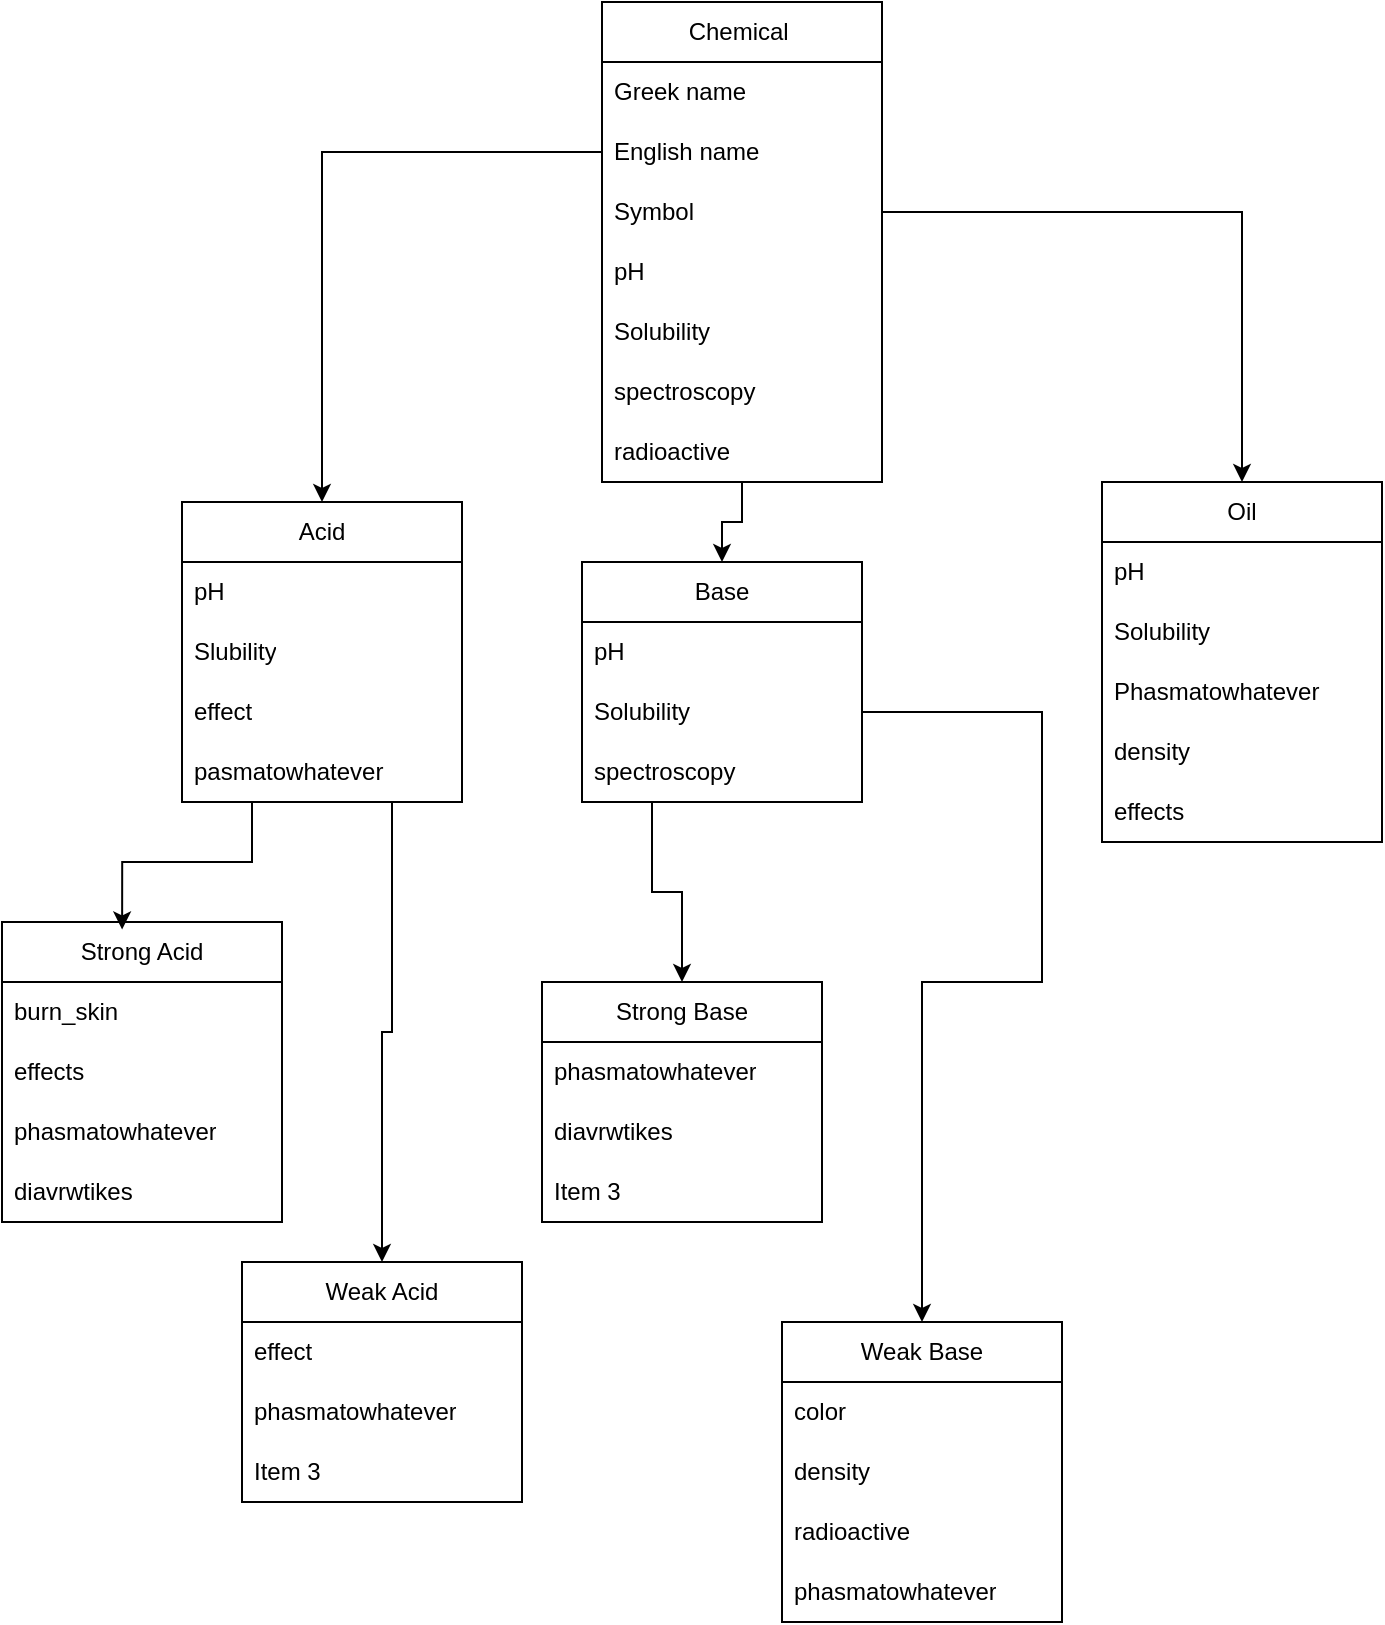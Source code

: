 <mxfile version="22.1.2" type="github">
  <diagram name="Page-1" id="1Xep-3-YJzr5OUCmJXYG">
    <mxGraphModel dx="1372" dy="794" grid="1" gridSize="10" guides="1" tooltips="1" connect="1" arrows="1" fold="1" page="1" pageScale="1" pageWidth="850" pageHeight="1100" math="0" shadow="0">
      <root>
        <mxCell id="0" />
        <mxCell id="1" parent="0" />
        <mxCell id="b9u8xdNSj8sFhPqAgUxY-52" style="edgeStyle=orthogonalEdgeStyle;rounded=0;orthogonalLoop=1;jettySize=auto;html=1;exitX=0.5;exitY=1;exitDx=0;exitDy=0;entryX=0.5;entryY=0;entryDx=0;entryDy=0;" edge="1" parent="1" source="b9u8xdNSj8sFhPqAgUxY-1" target="b9u8xdNSj8sFhPqAgUxY-9">
          <mxGeometry relative="1" as="geometry" />
        </mxCell>
        <mxCell id="b9u8xdNSj8sFhPqAgUxY-1" value="Chemical&lt;span style=&quot;white-space: pre;&quot;&gt;&#x9;&lt;/span&gt;" style="swimlane;fontStyle=0;childLayout=stackLayout;horizontal=1;startSize=30;horizontalStack=0;resizeParent=1;resizeParentMax=0;resizeLast=0;collapsible=1;marginBottom=0;whiteSpace=wrap;html=1;" vertex="1" parent="1">
          <mxGeometry x="310" y="30" width="140" height="240" as="geometry">
            <mxRectangle x="310" y="30" width="110" height="30" as="alternateBounds" />
          </mxGeometry>
        </mxCell>
        <mxCell id="b9u8xdNSj8sFhPqAgUxY-2" value="Greek name" style="text;strokeColor=none;fillColor=none;align=left;verticalAlign=middle;spacingLeft=4;spacingRight=4;overflow=hidden;points=[[0,0.5],[1,0.5]];portConstraint=eastwest;rotatable=0;whiteSpace=wrap;html=1;" vertex="1" parent="b9u8xdNSj8sFhPqAgUxY-1">
          <mxGeometry y="30" width="140" height="30" as="geometry" />
        </mxCell>
        <mxCell id="b9u8xdNSj8sFhPqAgUxY-3" value="English name" style="text;strokeColor=none;fillColor=none;align=left;verticalAlign=middle;spacingLeft=4;spacingRight=4;overflow=hidden;points=[[0,0.5],[1,0.5]];portConstraint=eastwest;rotatable=0;whiteSpace=wrap;html=1;" vertex="1" parent="b9u8xdNSj8sFhPqAgUxY-1">
          <mxGeometry y="60" width="140" height="30" as="geometry" />
        </mxCell>
        <mxCell id="b9u8xdNSj8sFhPqAgUxY-4" value="Symbol" style="text;strokeColor=none;fillColor=none;align=left;verticalAlign=middle;spacingLeft=4;spacingRight=4;overflow=hidden;points=[[0,0.5],[1,0.5]];portConstraint=eastwest;rotatable=0;whiteSpace=wrap;html=1;" vertex="1" parent="b9u8xdNSj8sFhPqAgUxY-1">
          <mxGeometry y="90" width="140" height="30" as="geometry" />
        </mxCell>
        <mxCell id="b9u8xdNSj8sFhPqAgUxY-41" value="pH" style="text;strokeColor=none;fillColor=none;align=left;verticalAlign=middle;spacingLeft=4;spacingRight=4;overflow=hidden;points=[[0,0.5],[1,0.5]];portConstraint=eastwest;rotatable=0;whiteSpace=wrap;html=1;" vertex="1" parent="b9u8xdNSj8sFhPqAgUxY-1">
          <mxGeometry y="120" width="140" height="30" as="geometry" />
        </mxCell>
        <mxCell id="b9u8xdNSj8sFhPqAgUxY-42" value="Solubility" style="text;strokeColor=none;fillColor=none;align=left;verticalAlign=middle;spacingLeft=4;spacingRight=4;overflow=hidden;points=[[0,0.5],[1,0.5]];portConstraint=eastwest;rotatable=0;whiteSpace=wrap;html=1;" vertex="1" parent="b9u8xdNSj8sFhPqAgUxY-1">
          <mxGeometry y="150" width="140" height="30" as="geometry" />
        </mxCell>
        <mxCell id="b9u8xdNSj8sFhPqAgUxY-67" value="spectroscopy" style="text;strokeColor=none;fillColor=none;align=left;verticalAlign=middle;spacingLeft=4;spacingRight=4;overflow=hidden;points=[[0,0.5],[1,0.5]];portConstraint=eastwest;rotatable=0;whiteSpace=wrap;html=1;" vertex="1" parent="b9u8xdNSj8sFhPqAgUxY-1">
          <mxGeometry y="180" width="140" height="30" as="geometry" />
        </mxCell>
        <mxCell id="b9u8xdNSj8sFhPqAgUxY-68" value="radioactive" style="text;strokeColor=none;fillColor=none;align=left;verticalAlign=middle;spacingLeft=4;spacingRight=4;overflow=hidden;points=[[0,0.5],[1,0.5]];portConstraint=eastwest;rotatable=0;whiteSpace=wrap;html=1;" vertex="1" parent="b9u8xdNSj8sFhPqAgUxY-1">
          <mxGeometry y="210" width="140" height="30" as="geometry" />
        </mxCell>
        <mxCell id="b9u8xdNSj8sFhPqAgUxY-30" style="edgeStyle=orthogonalEdgeStyle;rounded=0;orthogonalLoop=1;jettySize=auto;html=1;exitX=0.75;exitY=1;exitDx=0;exitDy=0;entryX=0.5;entryY=0;entryDx=0;entryDy=0;" edge="1" parent="1" source="b9u8xdNSj8sFhPqAgUxY-5" target="b9u8xdNSj8sFhPqAgUxY-25">
          <mxGeometry relative="1" as="geometry" />
        </mxCell>
        <mxCell id="b9u8xdNSj8sFhPqAgUxY-5" value="Acid" style="swimlane;fontStyle=0;childLayout=stackLayout;horizontal=1;startSize=30;horizontalStack=0;resizeParent=1;resizeParentMax=0;resizeLast=0;collapsible=1;marginBottom=0;whiteSpace=wrap;html=1;" vertex="1" parent="1">
          <mxGeometry x="100" y="280" width="140" height="150" as="geometry" />
        </mxCell>
        <mxCell id="b9u8xdNSj8sFhPqAgUxY-6" value="pH" style="text;strokeColor=none;fillColor=none;align=left;verticalAlign=middle;spacingLeft=4;spacingRight=4;overflow=hidden;points=[[0,0.5],[1,0.5]];portConstraint=eastwest;rotatable=0;whiteSpace=wrap;html=1;" vertex="1" parent="b9u8xdNSj8sFhPqAgUxY-5">
          <mxGeometry y="30" width="140" height="30" as="geometry" />
        </mxCell>
        <mxCell id="b9u8xdNSj8sFhPqAgUxY-7" value="Slubility" style="text;strokeColor=none;fillColor=none;align=left;verticalAlign=middle;spacingLeft=4;spacingRight=4;overflow=hidden;points=[[0,0.5],[1,0.5]];portConstraint=eastwest;rotatable=0;whiteSpace=wrap;html=1;" vertex="1" parent="b9u8xdNSj8sFhPqAgUxY-5">
          <mxGeometry y="60" width="140" height="30" as="geometry" />
        </mxCell>
        <mxCell id="b9u8xdNSj8sFhPqAgUxY-8" value="&lt;div&gt;effect&lt;/div&gt;" style="text;strokeColor=none;fillColor=none;align=left;verticalAlign=middle;spacingLeft=4;spacingRight=4;overflow=hidden;points=[[0,0.5],[1,0.5]];portConstraint=eastwest;rotatable=0;whiteSpace=wrap;html=1;" vertex="1" parent="b9u8xdNSj8sFhPqAgUxY-5">
          <mxGeometry y="90" width="140" height="30" as="geometry" />
        </mxCell>
        <mxCell id="b9u8xdNSj8sFhPqAgUxY-43" value="pasmatowhatever" style="text;strokeColor=none;fillColor=none;align=left;verticalAlign=middle;spacingLeft=4;spacingRight=4;overflow=hidden;points=[[0,0.5],[1,0.5]];portConstraint=eastwest;rotatable=0;whiteSpace=wrap;html=1;" vertex="1" parent="b9u8xdNSj8sFhPqAgUxY-5">
          <mxGeometry y="120" width="140" height="30" as="geometry" />
        </mxCell>
        <mxCell id="b9u8xdNSj8sFhPqAgUxY-40" style="edgeStyle=orthogonalEdgeStyle;rounded=0;orthogonalLoop=1;jettySize=auto;html=1;exitX=0.25;exitY=1;exitDx=0;exitDy=0;entryX=0.5;entryY=0;entryDx=0;entryDy=0;" edge="1" parent="1" source="b9u8xdNSj8sFhPqAgUxY-9" target="b9u8xdNSj8sFhPqAgUxY-31">
          <mxGeometry relative="1" as="geometry" />
        </mxCell>
        <mxCell id="b9u8xdNSj8sFhPqAgUxY-9" value="Base" style="swimlane;fontStyle=0;childLayout=stackLayout;horizontal=1;startSize=30;horizontalStack=0;resizeParent=1;resizeParentMax=0;resizeLast=0;collapsible=1;marginBottom=0;whiteSpace=wrap;html=1;" vertex="1" parent="1">
          <mxGeometry x="300" y="310" width="140" height="120" as="geometry" />
        </mxCell>
        <mxCell id="b9u8xdNSj8sFhPqAgUxY-10" value="pH" style="text;strokeColor=none;fillColor=none;align=left;verticalAlign=middle;spacingLeft=4;spacingRight=4;overflow=hidden;points=[[0,0.5],[1,0.5]];portConstraint=eastwest;rotatable=0;whiteSpace=wrap;html=1;" vertex="1" parent="b9u8xdNSj8sFhPqAgUxY-9">
          <mxGeometry y="30" width="140" height="30" as="geometry" />
        </mxCell>
        <mxCell id="b9u8xdNSj8sFhPqAgUxY-11" value="&lt;div&gt;Solubility&lt;/div&gt;" style="text;strokeColor=none;fillColor=none;align=left;verticalAlign=middle;spacingLeft=4;spacingRight=4;overflow=hidden;points=[[0,0.5],[1,0.5]];portConstraint=eastwest;rotatable=0;whiteSpace=wrap;html=1;" vertex="1" parent="b9u8xdNSj8sFhPqAgUxY-9">
          <mxGeometry y="60" width="140" height="30" as="geometry" />
        </mxCell>
        <mxCell id="b9u8xdNSj8sFhPqAgUxY-12" value="spectroscopy" style="text;strokeColor=none;fillColor=none;align=left;verticalAlign=middle;spacingLeft=4;spacingRight=4;overflow=hidden;points=[[0,0.5],[1,0.5]];portConstraint=eastwest;rotatable=0;whiteSpace=wrap;html=1;" vertex="1" parent="b9u8xdNSj8sFhPqAgUxY-9">
          <mxGeometry y="90" width="140" height="30" as="geometry" />
        </mxCell>
        <mxCell id="b9u8xdNSj8sFhPqAgUxY-13" value="Oil" style="swimlane;fontStyle=0;childLayout=stackLayout;horizontal=1;startSize=30;horizontalStack=0;resizeParent=1;resizeParentMax=0;resizeLast=0;collapsible=1;marginBottom=0;whiteSpace=wrap;html=1;" vertex="1" parent="1">
          <mxGeometry x="560" y="270" width="140" height="180" as="geometry" />
        </mxCell>
        <mxCell id="b9u8xdNSj8sFhPqAgUxY-14" value="pH" style="text;strokeColor=none;fillColor=none;align=left;verticalAlign=middle;spacingLeft=4;spacingRight=4;overflow=hidden;points=[[0,0.5],[1,0.5]];portConstraint=eastwest;rotatable=0;whiteSpace=wrap;html=1;" vertex="1" parent="b9u8xdNSj8sFhPqAgUxY-13">
          <mxGeometry y="30" width="140" height="30" as="geometry" />
        </mxCell>
        <mxCell id="b9u8xdNSj8sFhPqAgUxY-15" value="Solubility" style="text;strokeColor=none;fillColor=none;align=left;verticalAlign=middle;spacingLeft=4;spacingRight=4;overflow=hidden;points=[[0,0.5],[1,0.5]];portConstraint=eastwest;rotatable=0;whiteSpace=wrap;html=1;" vertex="1" parent="b9u8xdNSj8sFhPqAgUxY-13">
          <mxGeometry y="60" width="140" height="30" as="geometry" />
        </mxCell>
        <mxCell id="b9u8xdNSj8sFhPqAgUxY-64" value="Phasmatowhatever" style="text;strokeColor=none;fillColor=none;align=left;verticalAlign=middle;spacingLeft=4;spacingRight=4;overflow=hidden;points=[[0,0.5],[1,0.5]];portConstraint=eastwest;rotatable=0;whiteSpace=wrap;html=1;" vertex="1" parent="b9u8xdNSj8sFhPqAgUxY-13">
          <mxGeometry y="90" width="140" height="30" as="geometry" />
        </mxCell>
        <mxCell id="b9u8xdNSj8sFhPqAgUxY-65" value="density" style="text;strokeColor=none;fillColor=none;align=left;verticalAlign=middle;spacingLeft=4;spacingRight=4;overflow=hidden;points=[[0,0.5],[1,0.5]];portConstraint=eastwest;rotatable=0;whiteSpace=wrap;html=1;" vertex="1" parent="b9u8xdNSj8sFhPqAgUxY-13">
          <mxGeometry y="120" width="140" height="30" as="geometry" />
        </mxCell>
        <mxCell id="b9u8xdNSj8sFhPqAgUxY-66" value="effects" style="text;strokeColor=none;fillColor=none;align=left;verticalAlign=middle;spacingLeft=4;spacingRight=4;overflow=hidden;points=[[0,0.5],[1,0.5]];portConstraint=eastwest;rotatable=0;whiteSpace=wrap;html=1;" vertex="1" parent="b9u8xdNSj8sFhPqAgUxY-13">
          <mxGeometry y="150" width="140" height="30" as="geometry" />
        </mxCell>
        <mxCell id="b9u8xdNSj8sFhPqAgUxY-18" style="edgeStyle=orthogonalEdgeStyle;rounded=0;orthogonalLoop=1;jettySize=auto;html=1;entryX=0.5;entryY=0;entryDx=0;entryDy=0;" edge="1" parent="1" source="b9u8xdNSj8sFhPqAgUxY-4" target="b9u8xdNSj8sFhPqAgUxY-13">
          <mxGeometry relative="1" as="geometry" />
        </mxCell>
        <mxCell id="b9u8xdNSj8sFhPqAgUxY-21" value="Strong Acid" style="swimlane;fontStyle=0;childLayout=stackLayout;horizontal=1;startSize=30;horizontalStack=0;resizeParent=1;resizeParentMax=0;resizeLast=0;collapsible=1;marginBottom=0;whiteSpace=wrap;html=1;" vertex="1" parent="1">
          <mxGeometry x="10" y="490" width="140" height="150" as="geometry" />
        </mxCell>
        <mxCell id="b9u8xdNSj8sFhPqAgUxY-22" value="burn_skin" style="text;strokeColor=none;fillColor=none;align=left;verticalAlign=middle;spacingLeft=4;spacingRight=4;overflow=hidden;points=[[0,0.5],[1,0.5]];portConstraint=eastwest;rotatable=0;whiteSpace=wrap;html=1;" vertex="1" parent="b9u8xdNSj8sFhPqAgUxY-21">
          <mxGeometry y="30" width="140" height="30" as="geometry" />
        </mxCell>
        <mxCell id="b9u8xdNSj8sFhPqAgUxY-23" value="effects" style="text;strokeColor=none;fillColor=none;align=left;verticalAlign=middle;spacingLeft=4;spacingRight=4;overflow=hidden;points=[[0,0.5],[1,0.5]];portConstraint=eastwest;rotatable=0;whiteSpace=wrap;html=1;" vertex="1" parent="b9u8xdNSj8sFhPqAgUxY-21">
          <mxGeometry y="60" width="140" height="30" as="geometry" />
        </mxCell>
        <mxCell id="b9u8xdNSj8sFhPqAgUxY-24" value="phasmatowhatever" style="text;strokeColor=none;fillColor=none;align=left;verticalAlign=middle;spacingLeft=4;spacingRight=4;overflow=hidden;points=[[0,0.5],[1,0.5]];portConstraint=eastwest;rotatable=0;whiteSpace=wrap;html=1;" vertex="1" parent="b9u8xdNSj8sFhPqAgUxY-21">
          <mxGeometry y="90" width="140" height="30" as="geometry" />
        </mxCell>
        <mxCell id="b9u8xdNSj8sFhPqAgUxY-53" value="diavrwtikes" style="text;strokeColor=none;fillColor=none;align=left;verticalAlign=middle;spacingLeft=4;spacingRight=4;overflow=hidden;points=[[0,0.5],[1,0.5]];portConstraint=eastwest;rotatable=0;whiteSpace=wrap;html=1;" vertex="1" parent="b9u8xdNSj8sFhPqAgUxY-21">
          <mxGeometry y="120" width="140" height="30" as="geometry" />
        </mxCell>
        <mxCell id="b9u8xdNSj8sFhPqAgUxY-25" value="Weak Acid" style="swimlane;fontStyle=0;childLayout=stackLayout;horizontal=1;startSize=30;horizontalStack=0;resizeParent=1;resizeParentMax=0;resizeLast=0;collapsible=1;marginBottom=0;whiteSpace=wrap;html=1;" vertex="1" parent="1">
          <mxGeometry x="130" y="660" width="140" height="120" as="geometry" />
        </mxCell>
        <mxCell id="b9u8xdNSj8sFhPqAgUxY-26" value="effect" style="text;strokeColor=none;fillColor=none;align=left;verticalAlign=middle;spacingLeft=4;spacingRight=4;overflow=hidden;points=[[0,0.5],[1,0.5]];portConstraint=eastwest;rotatable=0;whiteSpace=wrap;html=1;" vertex="1" parent="b9u8xdNSj8sFhPqAgUxY-25">
          <mxGeometry y="30" width="140" height="30" as="geometry" />
        </mxCell>
        <mxCell id="b9u8xdNSj8sFhPqAgUxY-27" value="phasmatowhatever" style="text;strokeColor=none;fillColor=none;align=left;verticalAlign=middle;spacingLeft=4;spacingRight=4;overflow=hidden;points=[[0,0.5],[1,0.5]];portConstraint=eastwest;rotatable=0;whiteSpace=wrap;html=1;" vertex="1" parent="b9u8xdNSj8sFhPqAgUxY-25">
          <mxGeometry y="60" width="140" height="30" as="geometry" />
        </mxCell>
        <mxCell id="b9u8xdNSj8sFhPqAgUxY-28" value="Item 3" style="text;strokeColor=none;fillColor=none;align=left;verticalAlign=middle;spacingLeft=4;spacingRight=4;overflow=hidden;points=[[0,0.5],[1,0.5]];portConstraint=eastwest;rotatable=0;whiteSpace=wrap;html=1;" vertex="1" parent="b9u8xdNSj8sFhPqAgUxY-25">
          <mxGeometry y="90" width="140" height="30" as="geometry" />
        </mxCell>
        <mxCell id="b9u8xdNSj8sFhPqAgUxY-29" style="edgeStyle=orthogonalEdgeStyle;rounded=0;orthogonalLoop=1;jettySize=auto;html=1;exitX=0.25;exitY=1;exitDx=0;exitDy=0;entryX=0.429;entryY=0.025;entryDx=0;entryDy=0;entryPerimeter=0;" edge="1" parent="1" source="b9u8xdNSj8sFhPqAgUxY-5" target="b9u8xdNSj8sFhPqAgUxY-21">
          <mxGeometry relative="1" as="geometry" />
        </mxCell>
        <mxCell id="b9u8xdNSj8sFhPqAgUxY-31" value="Strong Base" style="swimlane;fontStyle=0;childLayout=stackLayout;horizontal=1;startSize=30;horizontalStack=0;resizeParent=1;resizeParentMax=0;resizeLast=0;collapsible=1;marginBottom=0;whiteSpace=wrap;html=1;" vertex="1" parent="1">
          <mxGeometry x="280" y="520" width="140" height="120" as="geometry" />
        </mxCell>
        <mxCell id="b9u8xdNSj8sFhPqAgUxY-32" value="phasmatowhatever" style="text;strokeColor=none;fillColor=none;align=left;verticalAlign=middle;spacingLeft=4;spacingRight=4;overflow=hidden;points=[[0,0.5],[1,0.5]];portConstraint=eastwest;rotatable=0;whiteSpace=wrap;html=1;" vertex="1" parent="b9u8xdNSj8sFhPqAgUxY-31">
          <mxGeometry y="30" width="140" height="30" as="geometry" />
        </mxCell>
        <mxCell id="b9u8xdNSj8sFhPqAgUxY-33" value="diavrwtikes" style="text;strokeColor=none;fillColor=none;align=left;verticalAlign=middle;spacingLeft=4;spacingRight=4;overflow=hidden;points=[[0,0.5],[1,0.5]];portConstraint=eastwest;rotatable=0;whiteSpace=wrap;html=1;" vertex="1" parent="b9u8xdNSj8sFhPqAgUxY-31">
          <mxGeometry y="60" width="140" height="30" as="geometry" />
        </mxCell>
        <mxCell id="b9u8xdNSj8sFhPqAgUxY-34" value="Item 3" style="text;strokeColor=none;fillColor=none;align=left;verticalAlign=middle;spacingLeft=4;spacingRight=4;overflow=hidden;points=[[0,0.5],[1,0.5]];portConstraint=eastwest;rotatable=0;whiteSpace=wrap;html=1;" vertex="1" parent="b9u8xdNSj8sFhPqAgUxY-31">
          <mxGeometry y="90" width="140" height="30" as="geometry" />
        </mxCell>
        <mxCell id="b9u8xdNSj8sFhPqAgUxY-35" value="Weak Base" style="swimlane;fontStyle=0;childLayout=stackLayout;horizontal=1;startSize=30;horizontalStack=0;resizeParent=1;resizeParentMax=0;resizeLast=0;collapsible=1;marginBottom=0;whiteSpace=wrap;html=1;" vertex="1" parent="1">
          <mxGeometry x="400" y="690" width="140" height="150" as="geometry" />
        </mxCell>
        <mxCell id="b9u8xdNSj8sFhPqAgUxY-36" value="color" style="text;strokeColor=none;fillColor=none;align=left;verticalAlign=middle;spacingLeft=4;spacingRight=4;overflow=hidden;points=[[0,0.5],[1,0.5]];portConstraint=eastwest;rotatable=0;whiteSpace=wrap;html=1;" vertex="1" parent="b9u8xdNSj8sFhPqAgUxY-35">
          <mxGeometry y="30" width="140" height="30" as="geometry" />
        </mxCell>
        <mxCell id="b9u8xdNSj8sFhPqAgUxY-37" value="density" style="text;strokeColor=none;fillColor=none;align=left;verticalAlign=middle;spacingLeft=4;spacingRight=4;overflow=hidden;points=[[0,0.5],[1,0.5]];portConstraint=eastwest;rotatable=0;whiteSpace=wrap;html=1;" vertex="1" parent="b9u8xdNSj8sFhPqAgUxY-35">
          <mxGeometry y="60" width="140" height="30" as="geometry" />
        </mxCell>
        <mxCell id="b9u8xdNSj8sFhPqAgUxY-38" value="radioactive" style="text;strokeColor=none;fillColor=none;align=left;verticalAlign=middle;spacingLeft=4;spacingRight=4;overflow=hidden;points=[[0,0.5],[1,0.5]];portConstraint=eastwest;rotatable=0;whiteSpace=wrap;html=1;" vertex="1" parent="b9u8xdNSj8sFhPqAgUxY-35">
          <mxGeometry y="90" width="140" height="30" as="geometry" />
        </mxCell>
        <mxCell id="b9u8xdNSj8sFhPqAgUxY-54" value="phasmatowhatever" style="text;strokeColor=none;fillColor=none;align=left;verticalAlign=middle;spacingLeft=4;spacingRight=4;overflow=hidden;points=[[0,0.5],[1,0.5]];portConstraint=eastwest;rotatable=0;whiteSpace=wrap;html=1;" vertex="1" parent="b9u8xdNSj8sFhPqAgUxY-35">
          <mxGeometry y="120" width="140" height="30" as="geometry" />
        </mxCell>
        <mxCell id="b9u8xdNSj8sFhPqAgUxY-39" style="edgeStyle=orthogonalEdgeStyle;rounded=0;orthogonalLoop=1;jettySize=auto;html=1;entryX=0.5;entryY=0;entryDx=0;entryDy=0;" edge="1" parent="1" source="b9u8xdNSj8sFhPqAgUxY-12" target="b9u8xdNSj8sFhPqAgUxY-35">
          <mxGeometry relative="1" as="geometry">
            <Array as="points">
              <mxPoint x="440" y="385" />
              <mxPoint x="530" y="385" />
              <mxPoint x="530" y="520" />
              <mxPoint x="470" y="520" />
            </Array>
          </mxGeometry>
        </mxCell>
        <mxCell id="b9u8xdNSj8sFhPqAgUxY-51" style="edgeStyle=orthogonalEdgeStyle;rounded=0;orthogonalLoop=1;jettySize=auto;html=1;entryX=0.5;entryY=0;entryDx=0;entryDy=0;" edge="1" parent="1" source="b9u8xdNSj8sFhPqAgUxY-3" target="b9u8xdNSj8sFhPqAgUxY-5">
          <mxGeometry relative="1" as="geometry" />
        </mxCell>
      </root>
    </mxGraphModel>
  </diagram>
</mxfile>
